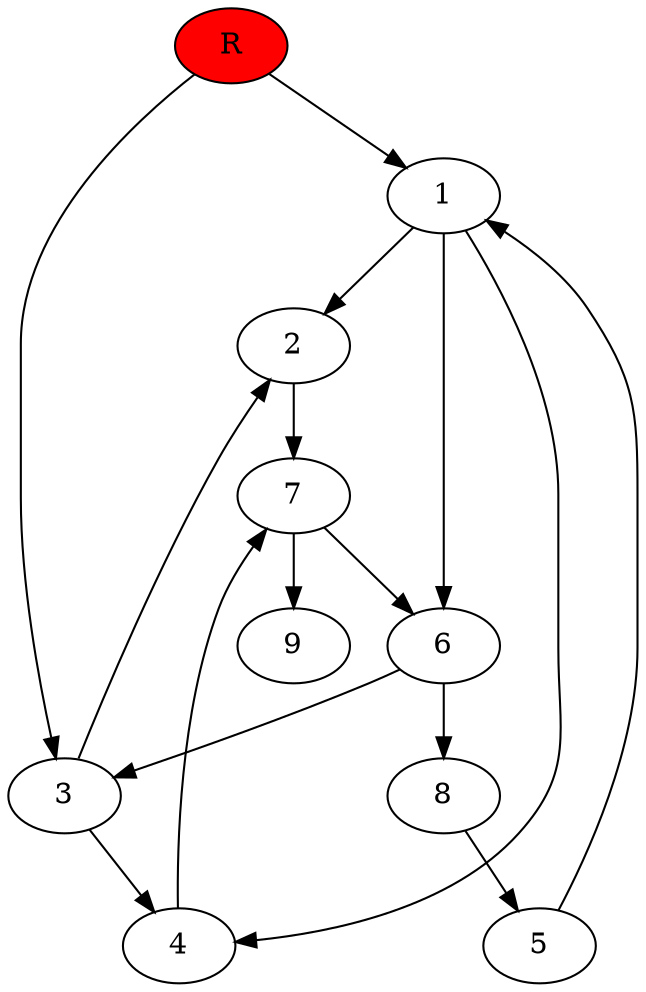 digraph prb4949 {
	1
	2
	3
	4
	5
	6
	7
	8
	R [fillcolor="#ff0000" style=filled]
	1 -> 2
	1 -> 4
	1 -> 6
	2 -> 7
	3 -> 2
	3 -> 4
	4 -> 7
	5 -> 1
	6 -> 3
	6 -> 8
	7 -> 6
	7 -> 9
	8 -> 5
	R -> 1
	R -> 3
}
